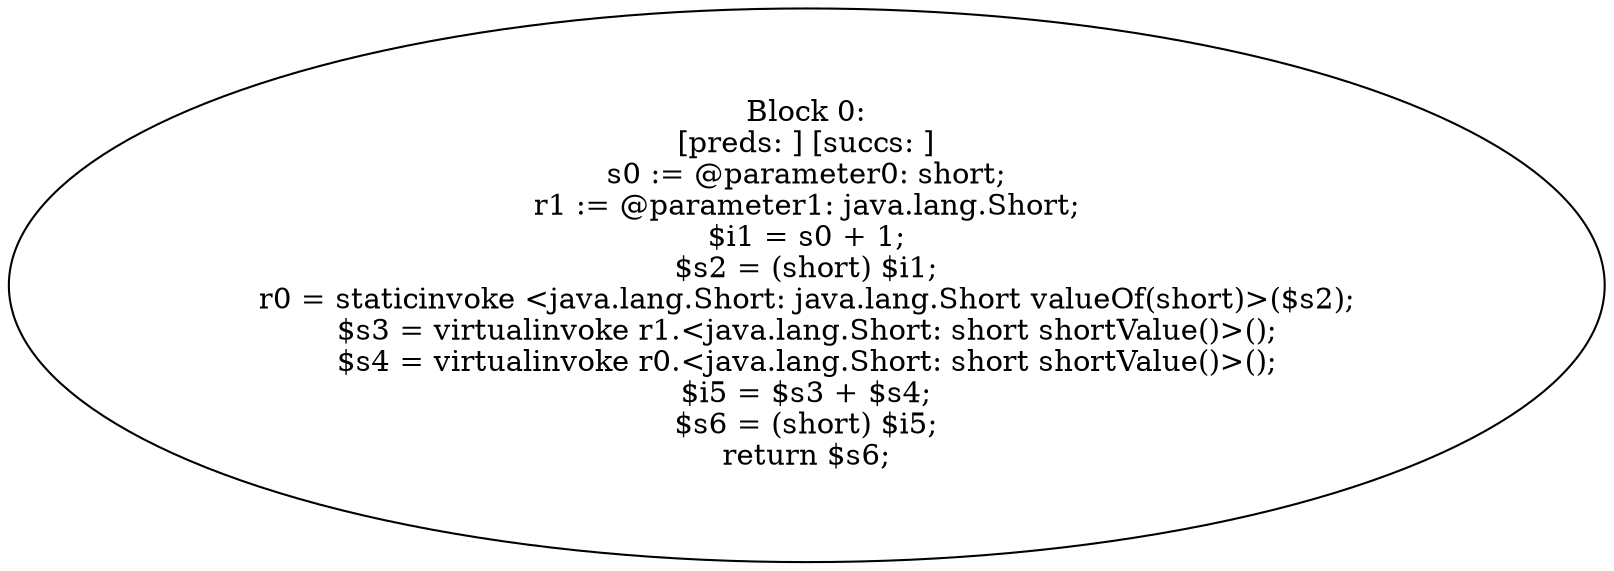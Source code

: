 digraph "unitGraph" {
    "Block 0:
[preds: ] [succs: ]
s0 := @parameter0: short;
r1 := @parameter1: java.lang.Short;
$i1 = s0 + 1;
$s2 = (short) $i1;
r0 = staticinvoke <java.lang.Short: java.lang.Short valueOf(short)>($s2);
$s3 = virtualinvoke r1.<java.lang.Short: short shortValue()>();
$s4 = virtualinvoke r0.<java.lang.Short: short shortValue()>();
$i5 = $s3 + $s4;
$s6 = (short) $i5;
return $s6;
"
}
